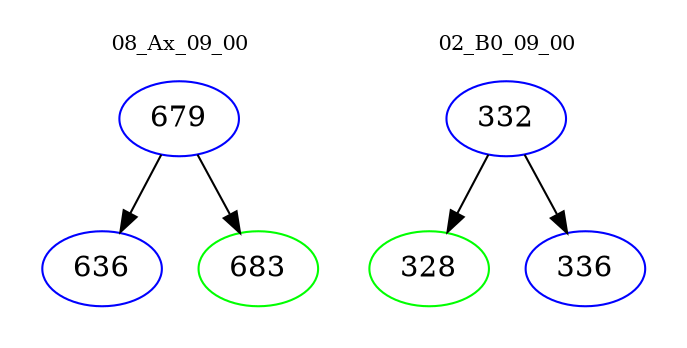 digraph{
subgraph cluster_0 {
color = white
label = "08_Ax_09_00";
fontsize=10;
T0_679 [label="679", color="blue"]
T0_679 -> T0_636 [color="black"]
T0_636 [label="636", color="blue"]
T0_679 -> T0_683 [color="black"]
T0_683 [label="683", color="green"]
}
subgraph cluster_1 {
color = white
label = "02_B0_09_00";
fontsize=10;
T1_332 [label="332", color="blue"]
T1_332 -> T1_328 [color="black"]
T1_328 [label="328", color="green"]
T1_332 -> T1_336 [color="black"]
T1_336 [label="336", color="blue"]
}
}
